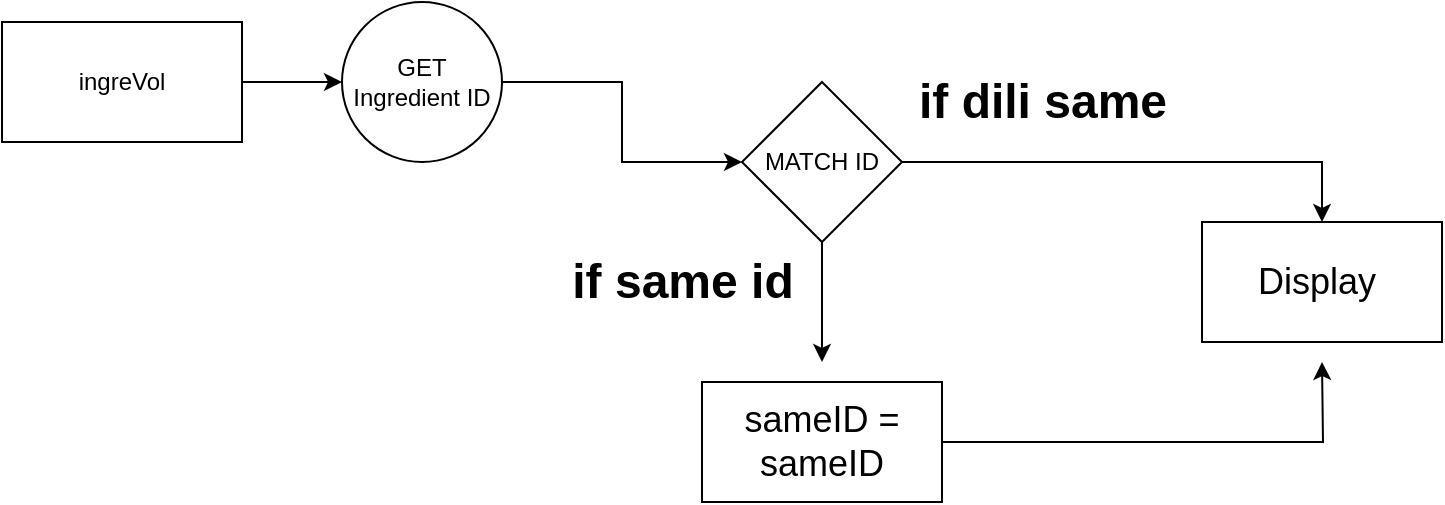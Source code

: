 <mxfile version="24.8.1">
  <diagram name="Page-1" id="i3uVEsQ8n69Rz3HbrVIh">
    <mxGraphModel dx="1666" dy="789" grid="1" gridSize="10" guides="1" tooltips="1" connect="1" arrows="1" fold="1" page="1" pageScale="1" pageWidth="850" pageHeight="1100" math="0" shadow="0">
      <root>
        <mxCell id="0" />
        <mxCell id="1" parent="0" />
        <mxCell id="jXF6iWvcaHcfgylVOqhZ-8" style="edgeStyle=orthogonalEdgeStyle;rounded=0;orthogonalLoop=1;jettySize=auto;html=1;entryX=0;entryY=0.5;entryDx=0;entryDy=0;" parent="1" source="jXF6iWvcaHcfgylVOqhZ-2" target="jXF6iWvcaHcfgylVOqhZ-6" edge="1">
          <mxGeometry relative="1" as="geometry" />
        </mxCell>
        <mxCell id="jXF6iWvcaHcfgylVOqhZ-2" value="ingreVol" style="rounded=0;whiteSpace=wrap;html=1;" parent="1" vertex="1">
          <mxGeometry x="30" y="40" width="120" height="60" as="geometry" />
        </mxCell>
        <mxCell id="jXF6iWvcaHcfgylVOqhZ-19" value="" style="edgeStyle=orthogonalEdgeStyle;rounded=0;orthogonalLoop=1;jettySize=auto;html=1;" parent="1" source="jXF6iWvcaHcfgylVOqhZ-6" target="jXF6iWvcaHcfgylVOqhZ-9" edge="1">
          <mxGeometry relative="1" as="geometry" />
        </mxCell>
        <mxCell id="jXF6iWvcaHcfgylVOqhZ-6" value="GET&lt;div&gt;Ingredient ID&lt;/div&gt;" style="ellipse;whiteSpace=wrap;html=1;aspect=fixed;" parent="1" vertex="1">
          <mxGeometry x="200" y="30" width="80" height="80" as="geometry" />
        </mxCell>
        <mxCell id="jXF6iWvcaHcfgylVOqhZ-10" style="edgeStyle=orthogonalEdgeStyle;rounded=0;orthogonalLoop=1;jettySize=auto;html=1;" parent="1" source="jXF6iWvcaHcfgylVOqhZ-9" edge="1">
          <mxGeometry relative="1" as="geometry">
            <mxPoint x="440.0" y="210.0" as="targetPoint" />
          </mxGeometry>
        </mxCell>
        <mxCell id="jXF6iWvcaHcfgylVOqhZ-17" style="edgeStyle=orthogonalEdgeStyle;rounded=0;orthogonalLoop=1;jettySize=auto;html=1;entryX=0.5;entryY=0;entryDx=0;entryDy=0;" parent="1" source="jXF6iWvcaHcfgylVOqhZ-9" target="jXF6iWvcaHcfgylVOqhZ-15" edge="1">
          <mxGeometry relative="1" as="geometry" />
        </mxCell>
        <mxCell id="jXF6iWvcaHcfgylVOqhZ-9" value="MATCH ID" style="rhombus;whiteSpace=wrap;html=1;" parent="1" vertex="1">
          <mxGeometry x="400" y="70" width="80" height="80" as="geometry" />
        </mxCell>
        <mxCell id="jXF6iWvcaHcfgylVOqhZ-11" value="if same id" style="text;strokeColor=none;fillColor=none;html=1;fontSize=24;fontStyle=1;verticalAlign=middle;align=center;" parent="1" vertex="1">
          <mxGeometry x="320" y="150" width="100" height="40" as="geometry" />
        </mxCell>
        <mxCell id="jXF6iWvcaHcfgylVOqhZ-16" style="edgeStyle=orthogonalEdgeStyle;rounded=0;orthogonalLoop=1;jettySize=auto;html=1;" parent="1" source="jXF6iWvcaHcfgylVOqhZ-12" edge="1">
          <mxGeometry relative="1" as="geometry">
            <mxPoint x="690.0" y="210.0" as="targetPoint" />
          </mxGeometry>
        </mxCell>
        <mxCell id="jXF6iWvcaHcfgylVOqhZ-12" value="&lt;font style=&quot;font-size: 18px;&quot;&gt;sameID = sameID&lt;/font&gt;" style="rounded=0;whiteSpace=wrap;html=1;" parent="1" vertex="1">
          <mxGeometry x="380" y="220" width="120" height="60" as="geometry" />
        </mxCell>
        <mxCell id="jXF6iWvcaHcfgylVOqhZ-14" value="if dili same" style="text;strokeColor=none;fillColor=none;html=1;fontSize=24;fontStyle=1;verticalAlign=middle;align=center;" parent="1" vertex="1">
          <mxGeometry x="500" y="60" width="100" height="40" as="geometry" />
        </mxCell>
        <mxCell id="jXF6iWvcaHcfgylVOqhZ-15" value="&lt;font style=&quot;font-size: 18px;&quot;&gt;Display&amp;nbsp;&lt;/font&gt;" style="rounded=0;whiteSpace=wrap;html=1;" parent="1" vertex="1">
          <mxGeometry x="630" y="140" width="120" height="60" as="geometry" />
        </mxCell>
      </root>
    </mxGraphModel>
  </diagram>
</mxfile>

